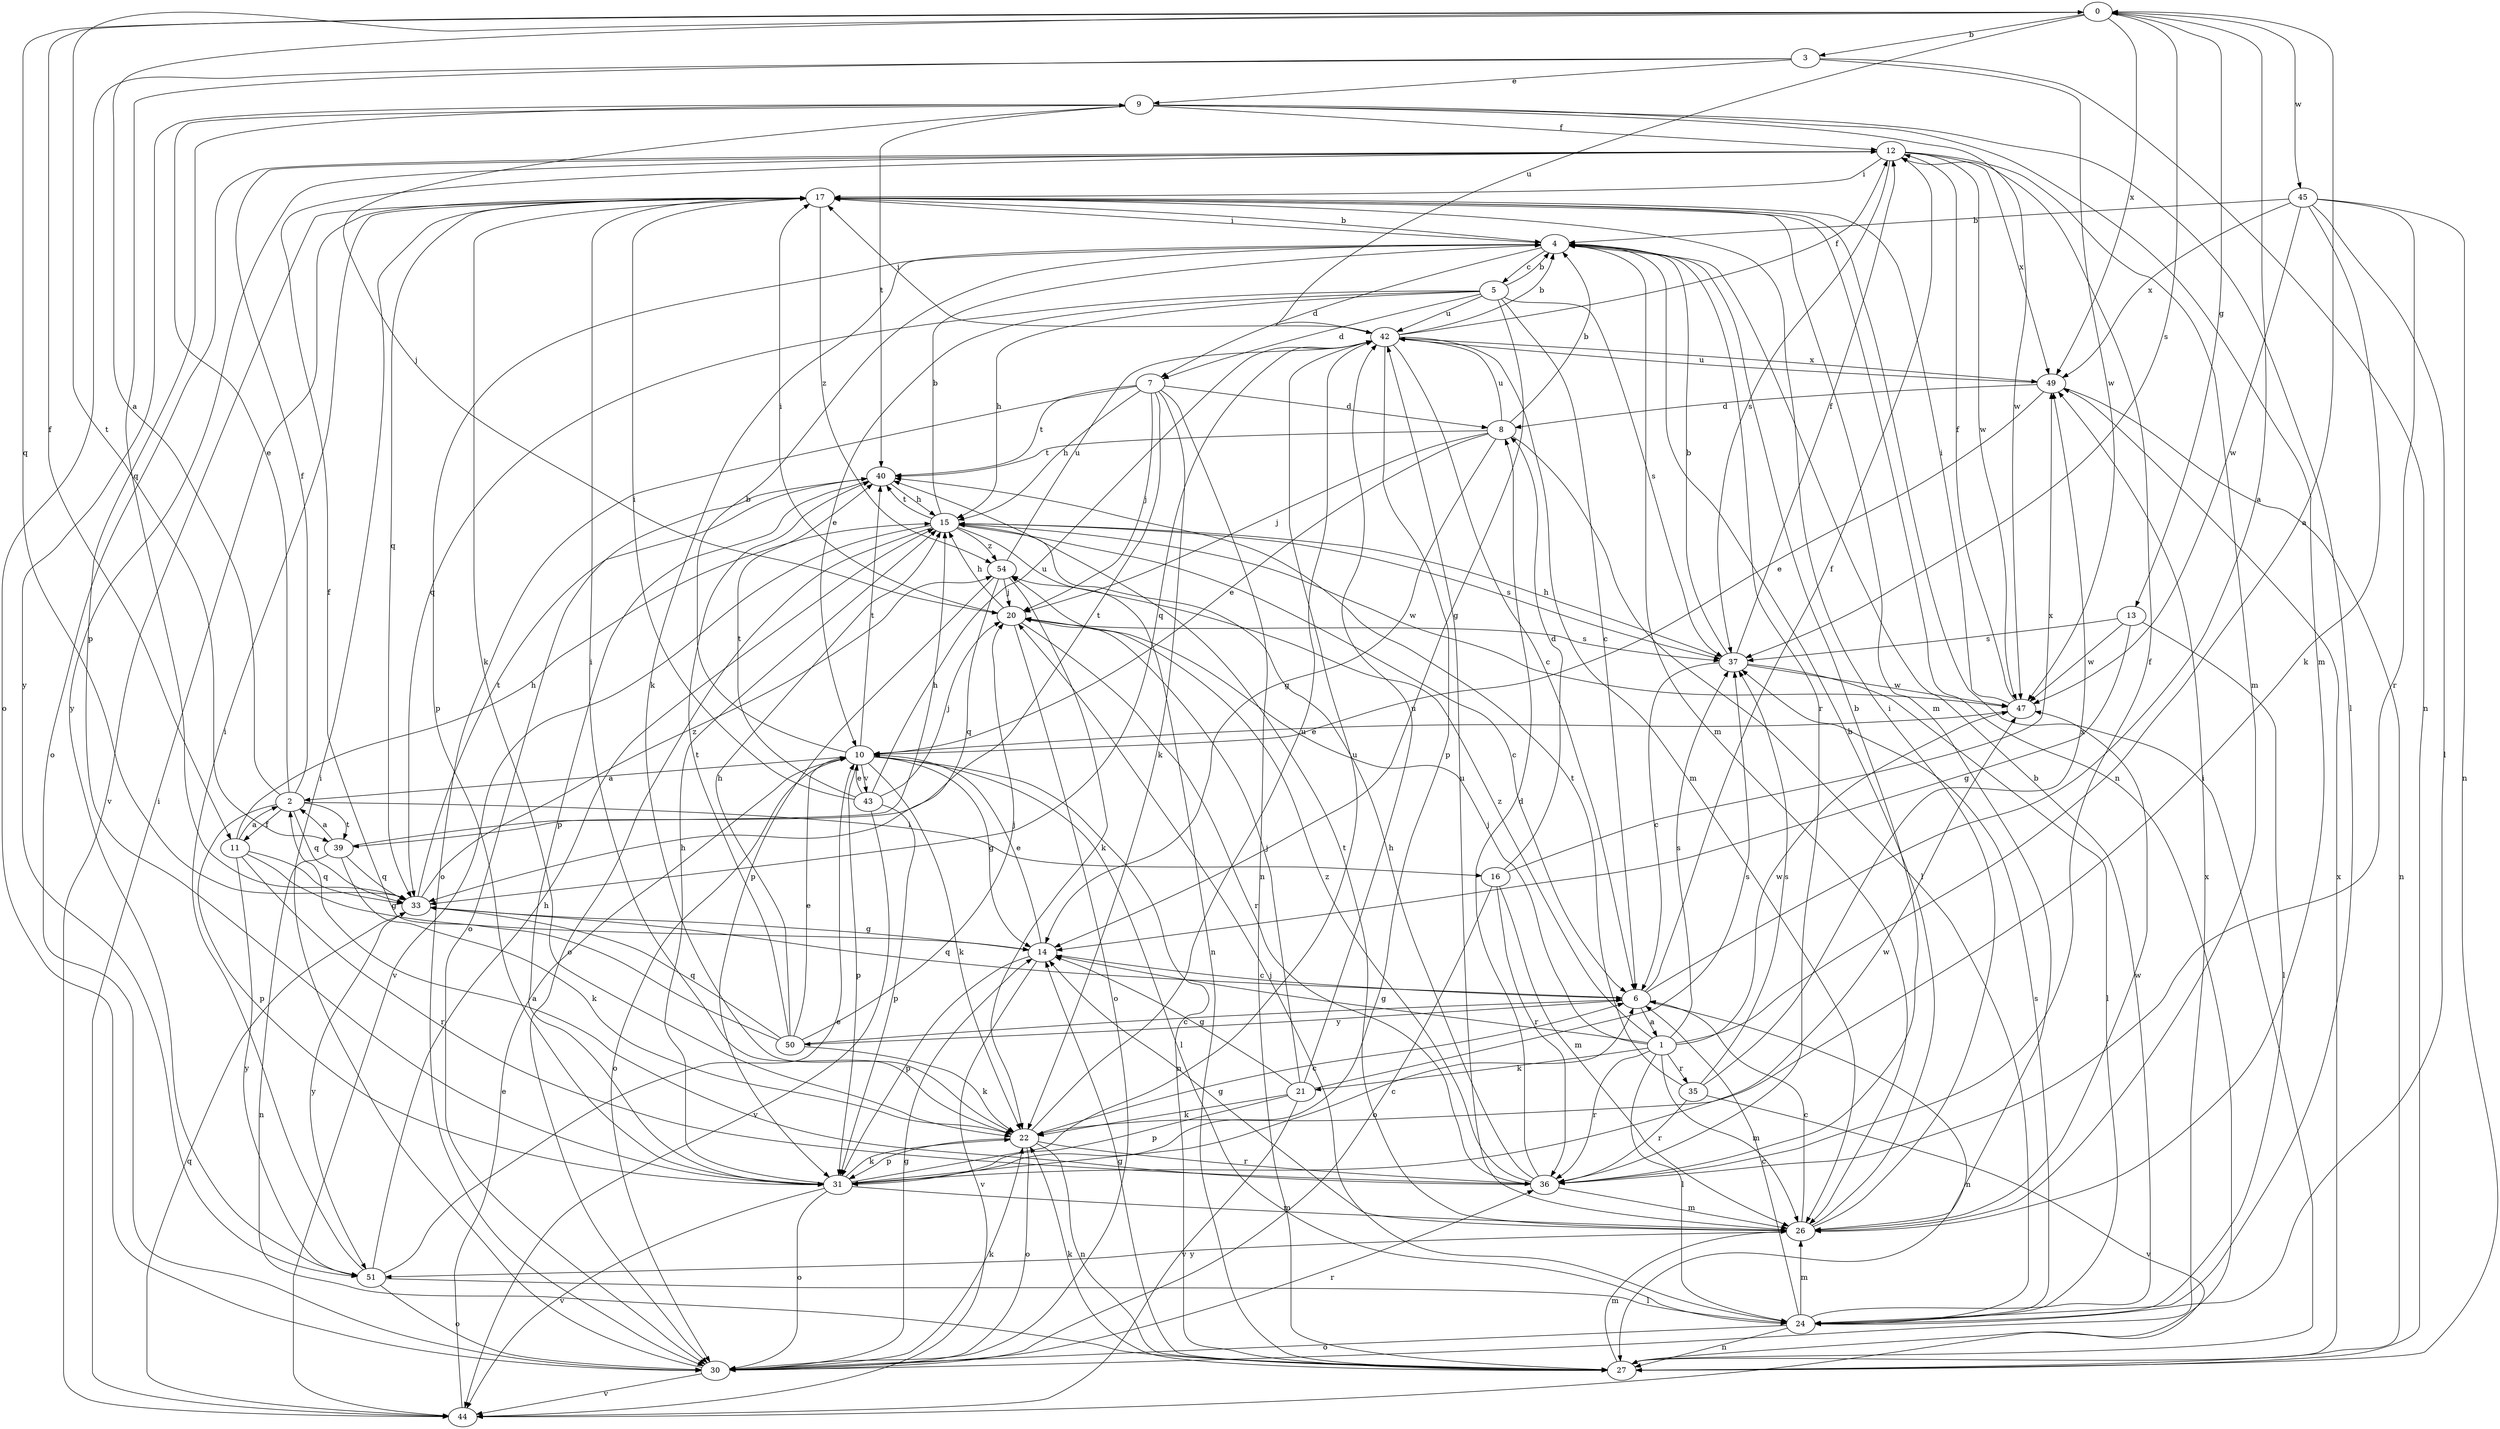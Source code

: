 strict digraph  {
0;
1;
2;
3;
4;
5;
6;
7;
8;
9;
10;
11;
12;
13;
14;
15;
16;
17;
20;
21;
22;
24;
26;
27;
30;
31;
33;
35;
36;
37;
39;
40;
42;
43;
44;
45;
47;
49;
50;
51;
54;
0 -> 3  [label=b];
0 -> 11  [label=f];
0 -> 13  [label=g];
0 -> 33  [label=q];
0 -> 37  [label=s];
0 -> 39  [label=t];
0 -> 42  [label=u];
0 -> 45  [label=w];
0 -> 49  [label=x];
1 -> 0  [label=a];
1 -> 14  [label=g];
1 -> 20  [label=j];
1 -> 21  [label=k];
1 -> 24  [label=l];
1 -> 26  [label=m];
1 -> 35  [label=r];
1 -> 36  [label=r];
1 -> 37  [label=s];
1 -> 47  [label=w];
1 -> 54  [label=z];
2 -> 0  [label=a];
2 -> 9  [label=e];
2 -> 11  [label=f];
2 -> 12  [label=f];
2 -> 16  [label=i];
2 -> 31  [label=p];
2 -> 33  [label=q];
2 -> 39  [label=t];
3 -> 9  [label=e];
3 -> 27  [label=n];
3 -> 30  [label=o];
3 -> 33  [label=q];
3 -> 47  [label=w];
4 -> 5  [label=c];
4 -> 7  [label=d];
4 -> 17  [label=i];
4 -> 22  [label=k];
4 -> 26  [label=m];
4 -> 31  [label=p];
4 -> 36  [label=r];
5 -> 4  [label=b];
5 -> 6  [label=c];
5 -> 7  [label=d];
5 -> 10  [label=e];
5 -> 14  [label=g];
5 -> 15  [label=h];
5 -> 33  [label=q];
5 -> 37  [label=s];
5 -> 42  [label=u];
6 -> 0  [label=a];
6 -> 1  [label=a];
6 -> 12  [label=f];
6 -> 27  [label=n];
6 -> 33  [label=q];
6 -> 50  [label=y];
7 -> 8  [label=d];
7 -> 15  [label=h];
7 -> 20  [label=j];
7 -> 22  [label=k];
7 -> 27  [label=n];
7 -> 30  [label=o];
7 -> 39  [label=t];
7 -> 40  [label=t];
8 -> 4  [label=b];
8 -> 10  [label=e];
8 -> 14  [label=g];
8 -> 20  [label=j];
8 -> 24  [label=l];
8 -> 40  [label=t];
8 -> 42  [label=u];
9 -> 12  [label=f];
9 -> 20  [label=j];
9 -> 24  [label=l];
9 -> 26  [label=m];
9 -> 31  [label=p];
9 -> 40  [label=t];
9 -> 47  [label=w];
9 -> 51  [label=y];
10 -> 2  [label=a];
10 -> 4  [label=b];
10 -> 14  [label=g];
10 -> 22  [label=k];
10 -> 24  [label=l];
10 -> 27  [label=n];
10 -> 30  [label=o];
10 -> 31  [label=p];
10 -> 40  [label=t];
10 -> 43  [label=v];
11 -> 2  [label=a];
11 -> 14  [label=g];
11 -> 15  [label=h];
11 -> 33  [label=q];
11 -> 36  [label=r];
11 -> 51  [label=y];
12 -> 17  [label=i];
12 -> 26  [label=m];
12 -> 30  [label=o];
12 -> 37  [label=s];
12 -> 47  [label=w];
12 -> 49  [label=x];
12 -> 51  [label=y];
13 -> 14  [label=g];
13 -> 24  [label=l];
13 -> 37  [label=s];
13 -> 47  [label=w];
14 -> 6  [label=c];
14 -> 10  [label=e];
14 -> 31  [label=p];
14 -> 44  [label=v];
15 -> 4  [label=b];
15 -> 6  [label=c];
15 -> 27  [label=n];
15 -> 30  [label=o];
15 -> 37  [label=s];
15 -> 40  [label=t];
15 -> 44  [label=v];
15 -> 47  [label=w];
15 -> 54  [label=z];
16 -> 8  [label=d];
16 -> 26  [label=m];
16 -> 30  [label=o];
16 -> 36  [label=r];
16 -> 49  [label=x];
17 -> 4  [label=b];
17 -> 22  [label=k];
17 -> 26  [label=m];
17 -> 27  [label=n];
17 -> 33  [label=q];
17 -> 44  [label=v];
17 -> 54  [label=z];
20 -> 15  [label=h];
20 -> 17  [label=i];
20 -> 30  [label=o];
20 -> 36  [label=r];
20 -> 37  [label=s];
21 -> 14  [label=g];
21 -> 20  [label=j];
21 -> 22  [label=k];
21 -> 31  [label=p];
21 -> 37  [label=s];
21 -> 42  [label=u];
21 -> 44  [label=v];
22 -> 6  [label=c];
22 -> 17  [label=i];
22 -> 27  [label=n];
22 -> 30  [label=o];
22 -> 31  [label=p];
22 -> 36  [label=r];
22 -> 42  [label=u];
24 -> 4  [label=b];
24 -> 6  [label=c];
24 -> 20  [label=j];
24 -> 26  [label=m];
24 -> 27  [label=n];
24 -> 30  [label=o];
24 -> 37  [label=s];
26 -> 4  [label=b];
26 -> 6  [label=c];
26 -> 14  [label=g];
26 -> 17  [label=i];
26 -> 40  [label=t];
26 -> 42  [label=u];
26 -> 47  [label=w];
26 -> 51  [label=y];
27 -> 14  [label=g];
27 -> 17  [label=i];
27 -> 22  [label=k];
27 -> 26  [label=m];
27 -> 49  [label=x];
30 -> 14  [label=g];
30 -> 17  [label=i];
30 -> 22  [label=k];
30 -> 36  [label=r];
30 -> 44  [label=v];
30 -> 49  [label=x];
31 -> 6  [label=c];
31 -> 15  [label=h];
31 -> 22  [label=k];
31 -> 26  [label=m];
31 -> 30  [label=o];
31 -> 42  [label=u];
31 -> 44  [label=v];
31 -> 47  [label=w];
33 -> 14  [label=g];
33 -> 40  [label=t];
33 -> 51  [label=y];
33 -> 54  [label=z];
35 -> 36  [label=r];
35 -> 37  [label=s];
35 -> 40  [label=t];
35 -> 44  [label=v];
35 -> 49  [label=x];
36 -> 2  [label=a];
36 -> 4  [label=b];
36 -> 8  [label=d];
36 -> 12  [label=f];
36 -> 15  [label=h];
36 -> 26  [label=m];
36 -> 54  [label=z];
37 -> 4  [label=b];
37 -> 6  [label=c];
37 -> 12  [label=f];
37 -> 15  [label=h];
37 -> 24  [label=l];
37 -> 47  [label=w];
39 -> 2  [label=a];
39 -> 15  [label=h];
39 -> 22  [label=k];
39 -> 27  [label=n];
39 -> 33  [label=q];
40 -> 15  [label=h];
40 -> 30  [label=o];
40 -> 31  [label=p];
42 -> 4  [label=b];
42 -> 6  [label=c];
42 -> 12  [label=f];
42 -> 17  [label=i];
42 -> 26  [label=m];
42 -> 31  [label=p];
42 -> 33  [label=q];
42 -> 49  [label=x];
43 -> 10  [label=e];
43 -> 17  [label=i];
43 -> 20  [label=j];
43 -> 31  [label=p];
43 -> 40  [label=t];
43 -> 42  [label=u];
43 -> 44  [label=v];
44 -> 10  [label=e];
44 -> 17  [label=i];
44 -> 33  [label=q];
45 -> 4  [label=b];
45 -> 22  [label=k];
45 -> 24  [label=l];
45 -> 27  [label=n];
45 -> 36  [label=r];
45 -> 47  [label=w];
45 -> 49  [label=x];
47 -> 10  [label=e];
47 -> 12  [label=f];
47 -> 17  [label=i];
49 -> 8  [label=d];
49 -> 10  [label=e];
49 -> 27  [label=n];
49 -> 42  [label=u];
50 -> 6  [label=c];
50 -> 10  [label=e];
50 -> 12  [label=f];
50 -> 15  [label=h];
50 -> 20  [label=j];
50 -> 22  [label=k];
50 -> 33  [label=q];
50 -> 40  [label=t];
51 -> 10  [label=e];
51 -> 15  [label=h];
51 -> 17  [label=i];
51 -> 24  [label=l];
51 -> 30  [label=o];
54 -> 20  [label=j];
54 -> 22  [label=k];
54 -> 31  [label=p];
54 -> 33  [label=q];
54 -> 42  [label=u];
}
